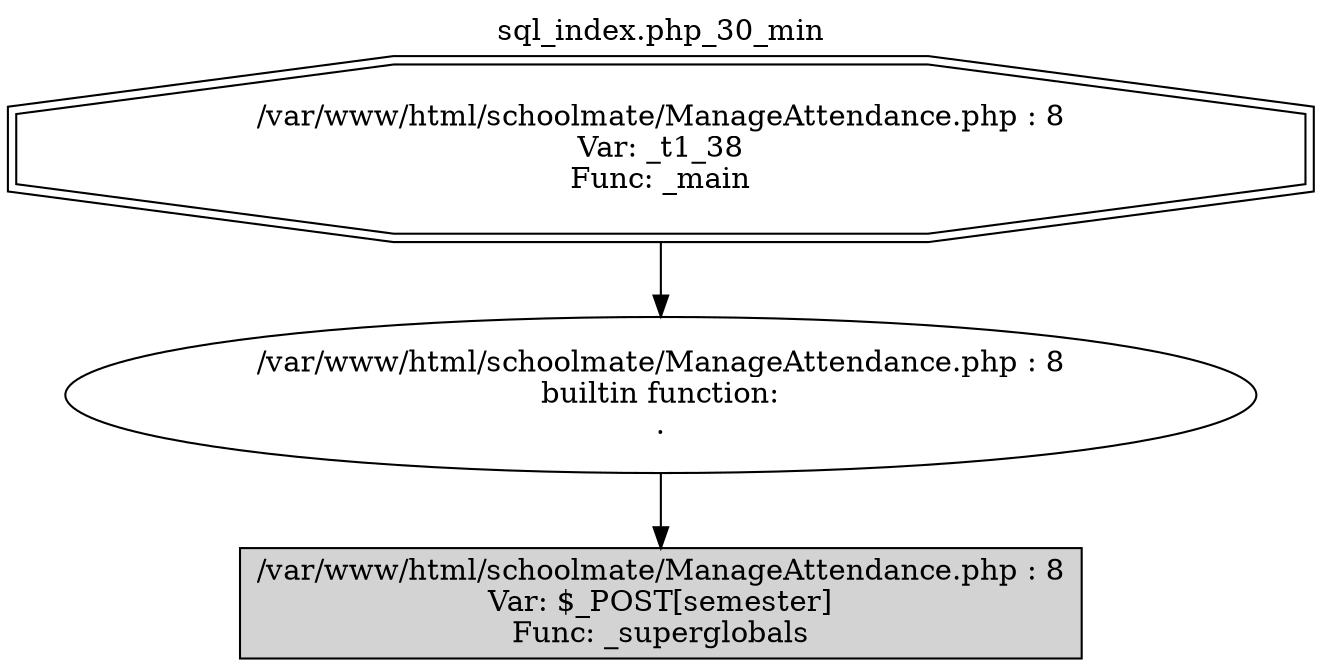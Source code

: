 digraph cfg {
  label="sql_index.php_30_min";
  labelloc=t;
  n1 [shape=doubleoctagon, label="/var/www/html/schoolmate/ManageAttendance.php : 8\nVar: _t1_38\nFunc: _main\n"];
  n2 [shape=ellipse, label="/var/www/html/schoolmate/ManageAttendance.php : 8\nbuiltin function:\n.\n"];
  n3 [shape=box, label="/var/www/html/schoolmate/ManageAttendance.php : 8\nVar: $_POST[semester]\nFunc: _superglobals\n",style=filled];
  n1 -> n2;
  n2 -> n3;
}
